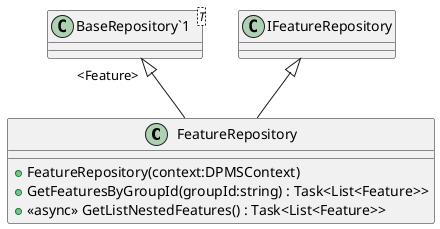 @startuml
class FeatureRepository {
    + FeatureRepository(context:DPMSContext)
    + GetFeaturesByGroupId(groupId:string) : Task<List<Feature>>
    + <<async>> GetListNestedFeatures() : Task<List<Feature>>
}
class "BaseRepository`1"<T> {
}
"BaseRepository`1" "<Feature>" <|-- FeatureRepository
IFeatureRepository <|-- FeatureRepository
@enduml
